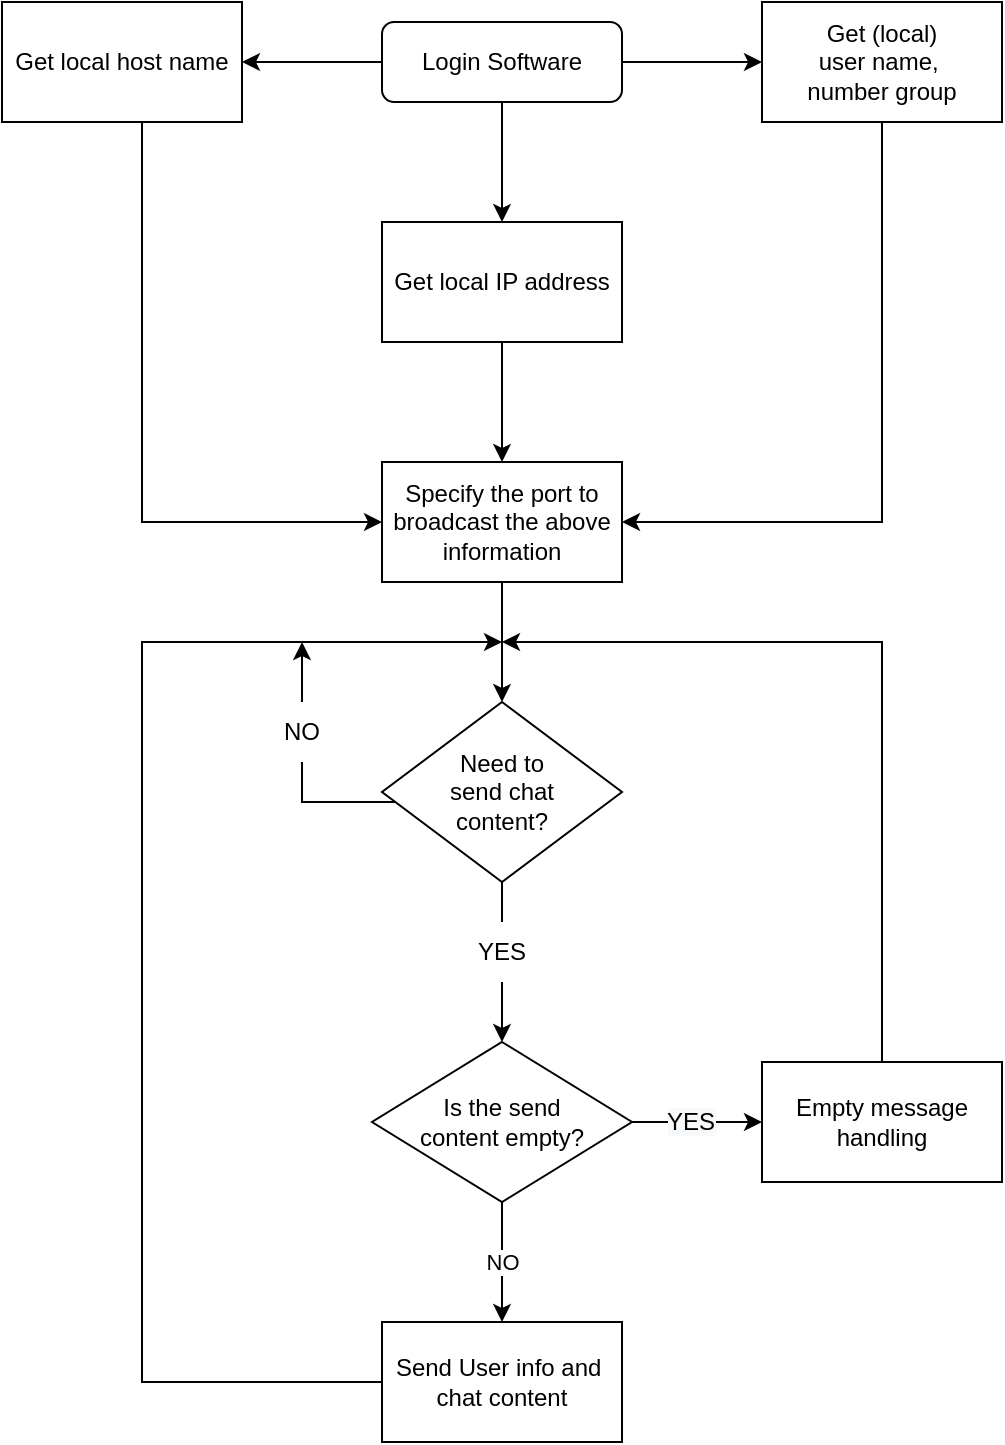 <mxfile version="16.4.0" type="device"><diagram id="C5RBs43oDa-KdzZeNtuy" name="Page-1"><mxGraphModel dx="978" dy="844" grid="1" gridSize="10" guides="1" tooltips="1" connect="1" arrows="1" fold="1" page="1" pageScale="1" pageWidth="827" pageHeight="1169" math="0" shadow="0"><root><mxCell id="WIyWlLk6GJQsqaUBKTNV-0"/><mxCell id="WIyWlLk6GJQsqaUBKTNV-1" parent="WIyWlLk6GJQsqaUBKTNV-0"/><mxCell id="SK67pIypyld0YtFFBqtm-1" style="edgeStyle=orthogonalEdgeStyle;rounded=0;orthogonalLoop=1;jettySize=auto;html=1;" parent="WIyWlLk6GJQsqaUBKTNV-1" source="WIyWlLk6GJQsqaUBKTNV-3" target="SK67pIypyld0YtFFBqtm-0" edge="1"><mxGeometry relative="1" as="geometry"/></mxCell><mxCell id="SK67pIypyld0YtFFBqtm-4" style="edgeStyle=orthogonalEdgeStyle;rounded=0;orthogonalLoop=1;jettySize=auto;html=1;entryX=1;entryY=0.5;entryDx=0;entryDy=0;" parent="WIyWlLk6GJQsqaUBKTNV-1" source="WIyWlLk6GJQsqaUBKTNV-3" target="SK67pIypyld0YtFFBqtm-3" edge="1"><mxGeometry relative="1" as="geometry"/></mxCell><mxCell id="SK67pIypyld0YtFFBqtm-5" style="edgeStyle=orthogonalEdgeStyle;rounded=0;orthogonalLoop=1;jettySize=auto;html=1;entryX=0;entryY=0.5;entryDx=0;entryDy=0;" parent="WIyWlLk6GJQsqaUBKTNV-1" source="WIyWlLk6GJQsqaUBKTNV-3" target="SK67pIypyld0YtFFBqtm-2" edge="1"><mxGeometry relative="1" as="geometry"/></mxCell><mxCell id="WIyWlLk6GJQsqaUBKTNV-3" value="Login Software" style="rounded=1;whiteSpace=wrap;html=1;fontSize=12;glass=0;strokeWidth=1;shadow=0;" parent="WIyWlLk6GJQsqaUBKTNV-1" vertex="1"><mxGeometry x="320" y="50" width="120" height="40" as="geometry"/></mxCell><mxCell id="SK67pIypyld0YtFFBqtm-7" value="" style="edgeStyle=orthogonalEdgeStyle;rounded=0;orthogonalLoop=1;jettySize=auto;html=1;" parent="WIyWlLk6GJQsqaUBKTNV-1" source="SK67pIypyld0YtFFBqtm-0" target="SK67pIypyld0YtFFBqtm-6" edge="1"><mxGeometry relative="1" as="geometry"/></mxCell><mxCell id="SK67pIypyld0YtFFBqtm-0" value="Get local IP address" style="rounded=0;whiteSpace=wrap;html=1;" parent="WIyWlLk6GJQsqaUBKTNV-1" vertex="1"><mxGeometry x="320" y="150" width="120" height="60" as="geometry"/></mxCell><mxCell id="KPGRoZntvZIo_k9NbgZ4-0" style="edgeStyle=orthogonalEdgeStyle;rounded=0;orthogonalLoop=1;jettySize=auto;html=1;exitX=0.5;exitY=1;exitDx=0;exitDy=0;entryX=1;entryY=0.5;entryDx=0;entryDy=0;" edge="1" parent="WIyWlLk6GJQsqaUBKTNV-1" source="SK67pIypyld0YtFFBqtm-2" target="SK67pIypyld0YtFFBqtm-6"><mxGeometry relative="1" as="geometry"/></mxCell><mxCell id="SK67pIypyld0YtFFBqtm-2" value="Get (local) &lt;br&gt;user name,&amp;nbsp;&lt;br&gt;number group" style="rounded=0;whiteSpace=wrap;html=1;" parent="WIyWlLk6GJQsqaUBKTNV-1" vertex="1"><mxGeometry x="510" y="40" width="120" height="60" as="geometry"/></mxCell><mxCell id="SK67pIypyld0YtFFBqtm-9" style="edgeStyle=orthogonalEdgeStyle;rounded=0;orthogonalLoop=1;jettySize=auto;html=1;entryX=0;entryY=0.5;entryDx=0;entryDy=0;" parent="WIyWlLk6GJQsqaUBKTNV-1" source="SK67pIypyld0YtFFBqtm-3" target="SK67pIypyld0YtFFBqtm-6" edge="1"><mxGeometry relative="1" as="geometry"><Array as="points"><mxPoint x="200" y="300"/></Array></mxGeometry></mxCell><mxCell id="SK67pIypyld0YtFFBqtm-3" value="Get local host name" style="rounded=0;whiteSpace=wrap;html=1;" parent="WIyWlLk6GJQsqaUBKTNV-1" vertex="1"><mxGeometry x="130" y="40" width="120" height="60" as="geometry"/></mxCell><mxCell id="SK67pIypyld0YtFFBqtm-11" value="" style="edgeStyle=orthogonalEdgeStyle;rounded=0;orthogonalLoop=1;jettySize=auto;html=1;" parent="WIyWlLk6GJQsqaUBKTNV-1" source="SK67pIypyld0YtFFBqtm-6" target="SK67pIypyld0YtFFBqtm-10" edge="1"><mxGeometry relative="1" as="geometry"/></mxCell><mxCell id="SK67pIypyld0YtFFBqtm-6" value="Specify the port to broadcast the above information" style="rounded=0;whiteSpace=wrap;html=1;" parent="WIyWlLk6GJQsqaUBKTNV-1" vertex="1"><mxGeometry x="320" y="270" width="120" height="60" as="geometry"/></mxCell><mxCell id="SK67pIypyld0YtFFBqtm-15" value="" style="edgeStyle=orthogonalEdgeStyle;rounded=0;orthogonalLoop=1;jettySize=auto;html=1;startArrow=none;" parent="WIyWlLk6GJQsqaUBKTNV-1" source="SK67pIypyld0YtFFBqtm-24" target="SK67pIypyld0YtFFBqtm-14" edge="1"><mxGeometry relative="1" as="geometry"/></mxCell><mxCell id="SK67pIypyld0YtFFBqtm-10" value="Need to &lt;br&gt;send chat &lt;br&gt;content?" style="rhombus;whiteSpace=wrap;html=1;rounded=0;" parent="WIyWlLk6GJQsqaUBKTNV-1" vertex="1"><mxGeometry x="320" y="390" width="120" height="90" as="geometry"/></mxCell><mxCell id="KPGRoZntvZIo_k9NbgZ4-1" style="edgeStyle=orthogonalEdgeStyle;rounded=0;orthogonalLoop=1;jettySize=auto;html=1;exitX=1;exitY=0.5;exitDx=0;exitDy=0;entryX=0;entryY=0.5;entryDx=0;entryDy=0;" edge="1" parent="WIyWlLk6GJQsqaUBKTNV-1" source="SK67pIypyld0YtFFBqtm-14" target="SK67pIypyld0YtFFBqtm-18"><mxGeometry relative="1" as="geometry"/></mxCell><mxCell id="KPGRoZntvZIo_k9NbgZ4-2" value="&lt;span style=&quot;font-size: 12px ; background-color: rgb(248 , 249 , 250)&quot;&gt;YES&lt;/span&gt;" style="edgeLabel;html=1;align=center;verticalAlign=middle;resizable=0;points=[];" vertex="1" connectable="0" parent="KPGRoZntvZIo_k9NbgZ4-1"><mxGeometry x="-0.124" relative="1" as="geometry"><mxPoint as="offset"/></mxGeometry></mxCell><mxCell id="KPGRoZntvZIo_k9NbgZ4-3" value="NO" style="edgeStyle=orthogonalEdgeStyle;rounded=0;orthogonalLoop=1;jettySize=auto;html=1;exitX=0.5;exitY=1;exitDx=0;exitDy=0;entryX=0.5;entryY=0;entryDx=0;entryDy=0;" edge="1" parent="WIyWlLk6GJQsqaUBKTNV-1" source="SK67pIypyld0YtFFBqtm-14" target="SK67pIypyld0YtFFBqtm-16"><mxGeometry relative="1" as="geometry"/></mxCell><mxCell id="SK67pIypyld0YtFFBqtm-14" value="Is the send &lt;br&gt;content empty?" style="rhombus;whiteSpace=wrap;html=1;rounded=0;" parent="WIyWlLk6GJQsqaUBKTNV-1" vertex="1"><mxGeometry x="315" y="560" width="130" height="80" as="geometry"/></mxCell><mxCell id="KPGRoZntvZIo_k9NbgZ4-4" style="edgeStyle=orthogonalEdgeStyle;rounded=0;orthogonalLoop=1;jettySize=auto;html=1;exitX=0;exitY=0.5;exitDx=0;exitDy=0;" edge="1" parent="WIyWlLk6GJQsqaUBKTNV-1" source="SK67pIypyld0YtFFBqtm-16"><mxGeometry relative="1" as="geometry"><mxPoint x="380" y="360" as="targetPoint"/><Array as="points"><mxPoint x="200" y="730"/><mxPoint x="200" y="360"/></Array></mxGeometry></mxCell><mxCell id="SK67pIypyld0YtFFBqtm-16" value="Send User info and&amp;nbsp; chat content" style="rounded=0;whiteSpace=wrap;html=1;" parent="WIyWlLk6GJQsqaUBKTNV-1" vertex="1"><mxGeometry x="320" y="700" width="120" height="60" as="geometry"/></mxCell><mxCell id="KPGRoZntvZIo_k9NbgZ4-5" style="edgeStyle=orthogonalEdgeStyle;rounded=0;orthogonalLoop=1;jettySize=auto;html=1;exitX=0.5;exitY=0;exitDx=0;exitDy=0;" edge="1" parent="WIyWlLk6GJQsqaUBKTNV-1" source="SK67pIypyld0YtFFBqtm-18"><mxGeometry relative="1" as="geometry"><mxPoint x="380" y="360" as="targetPoint"/><Array as="points"><mxPoint x="570" y="360"/></Array></mxGeometry></mxCell><mxCell id="SK67pIypyld0YtFFBqtm-18" value="Empty message handling" style="whiteSpace=wrap;html=1;rounded=0;" parent="WIyWlLk6GJQsqaUBKTNV-1" vertex="1"><mxGeometry x="510" y="570" width="120" height="60" as="geometry"/></mxCell><mxCell id="SK67pIypyld0YtFFBqtm-24" value="YES" style="text;html=1;strokeColor=none;fillColor=none;align=center;verticalAlign=middle;whiteSpace=wrap;rounded=0;" parent="WIyWlLk6GJQsqaUBKTNV-1" vertex="1"><mxGeometry x="350" y="500" width="60" height="30" as="geometry"/></mxCell><mxCell id="SK67pIypyld0YtFFBqtm-27" value="" style="edgeStyle=orthogonalEdgeStyle;rounded=0;orthogonalLoop=1;jettySize=auto;html=1;endArrow=none;" parent="WIyWlLk6GJQsqaUBKTNV-1" source="SK67pIypyld0YtFFBqtm-10" target="SK67pIypyld0YtFFBqtm-24" edge="1"><mxGeometry relative="1" as="geometry"><mxPoint x="380" y="480" as="sourcePoint"/><mxPoint x="380" y="560" as="targetPoint"/></mxGeometry></mxCell><mxCell id="4_P_1roG6_5fhmQ3l4Yr-0" style="edgeStyle=orthogonalEdgeStyle;rounded=0;orthogonalLoop=1;jettySize=auto;html=1;" parent="WIyWlLk6GJQsqaUBKTNV-1" source="SK67pIypyld0YtFFBqtm-23" edge="1"><mxGeometry relative="1" as="geometry"><mxPoint x="280" y="360" as="targetPoint"/></mxGeometry></mxCell><mxCell id="SK67pIypyld0YtFFBqtm-23" value="NO" style="text;html=1;strokeColor=none;fillColor=none;align=center;verticalAlign=middle;whiteSpace=wrap;rounded=0;" parent="WIyWlLk6GJQsqaUBKTNV-1" vertex="1"><mxGeometry x="250" y="390" width="60" height="30" as="geometry"/></mxCell><mxCell id="SK67pIypyld0YtFFBqtm-29" value="" style="edgeStyle=orthogonalEdgeStyle;rounded=0;orthogonalLoop=1;jettySize=auto;html=1;endArrow=none;" parent="WIyWlLk6GJQsqaUBKTNV-1" source="SK67pIypyld0YtFFBqtm-10" target="SK67pIypyld0YtFFBqtm-23" edge="1"><mxGeometry relative="1" as="geometry"><mxPoint x="380" y="380" as="targetPoint"/><mxPoint x="340" y="440" as="sourcePoint"/><Array as="points"><mxPoint x="280" y="440"/></Array></mxGeometry></mxCell></root></mxGraphModel></diagram></mxfile>